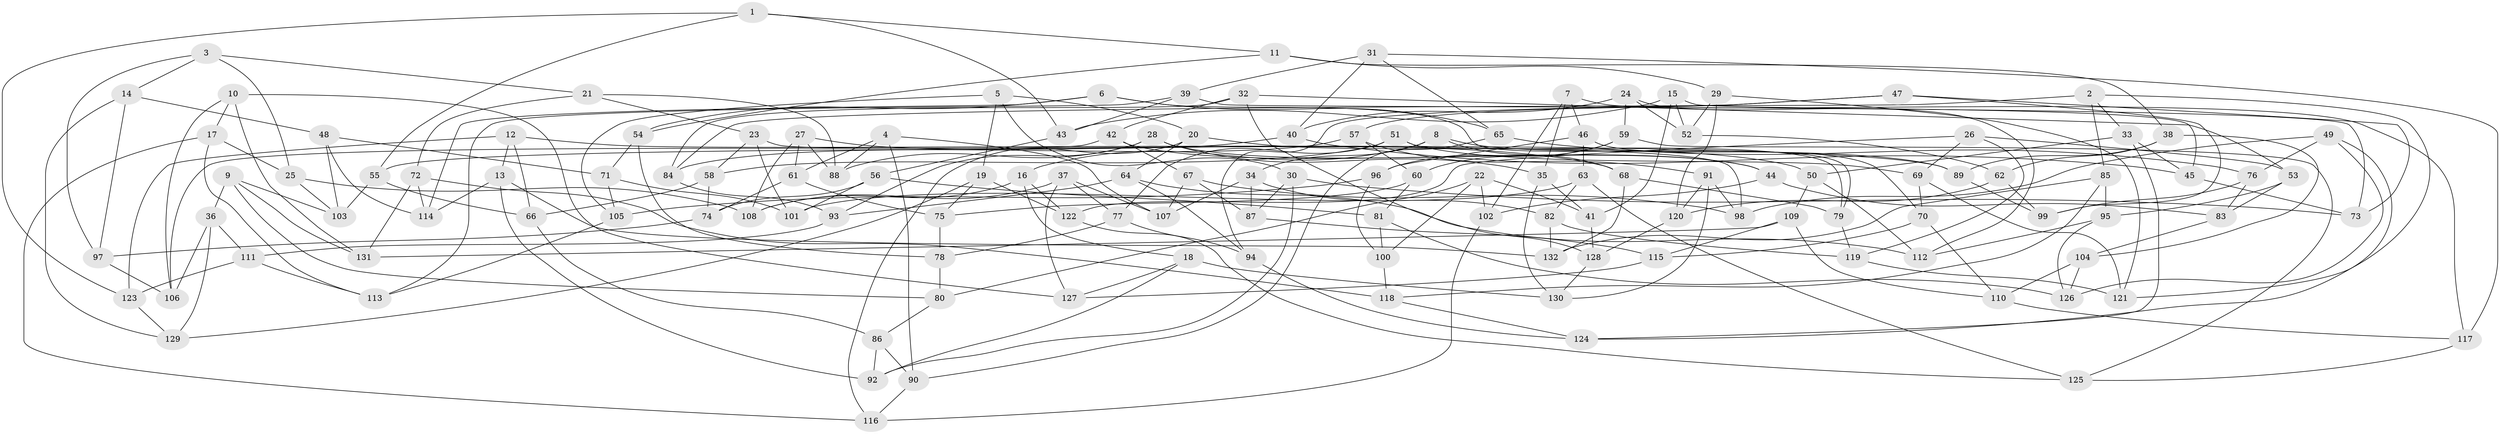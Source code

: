 // coarse degree distribution, {6: 0.5714285714285714, 4: 0.42857142857142855}
// Generated by graph-tools (version 1.1) at 2025/24/03/03/25 07:24:30]
// undirected, 132 vertices, 264 edges
graph export_dot {
graph [start="1"]
  node [color=gray90,style=filled];
  1;
  2;
  3;
  4;
  5;
  6;
  7;
  8;
  9;
  10;
  11;
  12;
  13;
  14;
  15;
  16;
  17;
  18;
  19;
  20;
  21;
  22;
  23;
  24;
  25;
  26;
  27;
  28;
  29;
  30;
  31;
  32;
  33;
  34;
  35;
  36;
  37;
  38;
  39;
  40;
  41;
  42;
  43;
  44;
  45;
  46;
  47;
  48;
  49;
  50;
  51;
  52;
  53;
  54;
  55;
  56;
  57;
  58;
  59;
  60;
  61;
  62;
  63;
  64;
  65;
  66;
  67;
  68;
  69;
  70;
  71;
  72;
  73;
  74;
  75;
  76;
  77;
  78;
  79;
  80;
  81;
  82;
  83;
  84;
  85;
  86;
  87;
  88;
  89;
  90;
  91;
  92;
  93;
  94;
  95;
  96;
  97;
  98;
  99;
  100;
  101;
  102;
  103;
  104;
  105;
  106;
  107;
  108;
  109;
  110;
  111;
  112;
  113;
  114;
  115;
  116;
  117;
  118;
  119;
  120;
  121;
  122;
  123;
  124;
  125;
  126;
  127;
  128;
  129;
  130;
  131;
  132;
  1 -- 123;
  1 -- 55;
  1 -- 43;
  1 -- 11;
  2 -- 84;
  2 -- 33;
  2 -- 121;
  2 -- 85;
  3 -- 25;
  3 -- 21;
  3 -- 97;
  3 -- 14;
  4 -- 88;
  4 -- 107;
  4 -- 90;
  4 -- 61;
  5 -- 19;
  5 -- 105;
  5 -- 20;
  5 -- 30;
  6 -- 79;
  6 -- 114;
  6 -- 54;
  6 -- 65;
  7 -- 46;
  7 -- 35;
  7 -- 117;
  7 -- 102;
  8 -- 89;
  8 -- 34;
  8 -- 16;
  8 -- 68;
  9 -- 36;
  9 -- 80;
  9 -- 103;
  9 -- 131;
  10 -- 127;
  10 -- 106;
  10 -- 131;
  10 -- 17;
  11 -- 38;
  11 -- 29;
  11 -- 54;
  12 -- 89;
  12 -- 66;
  12 -- 123;
  12 -- 13;
  13 -- 114;
  13 -- 132;
  13 -- 92;
  14 -- 48;
  14 -- 97;
  14 -- 129;
  15 -- 52;
  15 -- 45;
  15 -- 41;
  15 -- 43;
  16 -- 18;
  16 -- 122;
  16 -- 108;
  17 -- 25;
  17 -- 113;
  17 -- 116;
  18 -- 92;
  18 -- 130;
  18 -- 127;
  19 -- 75;
  19 -- 129;
  19 -- 122;
  20 -- 50;
  20 -- 116;
  20 -- 64;
  21 -- 72;
  21 -- 23;
  21 -- 88;
  22 -- 80;
  22 -- 41;
  22 -- 102;
  22 -- 100;
  23 -- 98;
  23 -- 58;
  23 -- 101;
  24 -- 112;
  24 -- 40;
  24 -- 52;
  24 -- 59;
  25 -- 108;
  25 -- 103;
  26 -- 122;
  26 -- 53;
  26 -- 119;
  26 -- 69;
  27 -- 108;
  27 -- 61;
  27 -- 68;
  27 -- 88;
  28 -- 44;
  28 -- 93;
  28 -- 35;
  28 -- 88;
  29 -- 121;
  29 -- 120;
  29 -- 52;
  30 -- 73;
  30 -- 87;
  30 -- 92;
  31 -- 65;
  31 -- 39;
  31 -- 40;
  31 -- 117;
  32 -- 84;
  32 -- 42;
  32 -- 128;
  32 -- 53;
  33 -- 45;
  33 -- 50;
  33 -- 124;
  34 -- 107;
  34 -- 82;
  34 -- 87;
  35 -- 130;
  35 -- 41;
  36 -- 129;
  36 -- 111;
  36 -- 106;
  37 -- 108;
  37 -- 77;
  37 -- 127;
  37 -- 107;
  38 -- 89;
  38 -- 62;
  38 -- 104;
  39 -- 113;
  39 -- 73;
  39 -- 43;
  40 -- 45;
  40 -- 55;
  41 -- 128;
  42 -- 44;
  42 -- 106;
  42 -- 67;
  43 -- 56;
  44 -- 102;
  44 -- 83;
  45 -- 73;
  46 -- 70;
  46 -- 96;
  46 -- 63;
  47 -- 73;
  47 -- 57;
  47 -- 94;
  47 -- 99;
  48 -- 114;
  48 -- 103;
  48 -- 71;
  49 -- 126;
  49 -- 76;
  49 -- 124;
  49 -- 98;
  50 -- 112;
  50 -- 109;
  51 -- 69;
  51 -- 77;
  51 -- 58;
  51 -- 79;
  52 -- 62;
  53 -- 95;
  53 -- 83;
  54 -- 71;
  54 -- 78;
  55 -- 66;
  55 -- 103;
  56 -- 101;
  56 -- 74;
  56 -- 81;
  57 -- 60;
  57 -- 84;
  57 -- 91;
  58 -- 74;
  58 -- 66;
  59 -- 60;
  59 -- 125;
  59 -- 96;
  60 -- 75;
  60 -- 81;
  61 -- 75;
  61 -- 74;
  62 -- 120;
  62 -- 99;
  63 -- 82;
  63 -- 125;
  63 -- 101;
  64 -- 112;
  64 -- 93;
  64 -- 94;
  65 -- 90;
  65 -- 76;
  66 -- 86;
  67 -- 98;
  67 -- 107;
  67 -- 87;
  68 -- 132;
  68 -- 79;
  69 -- 70;
  69 -- 121;
  70 -- 115;
  70 -- 110;
  71 -- 101;
  71 -- 105;
  72 -- 118;
  72 -- 131;
  72 -- 114;
  74 -- 97;
  75 -- 78;
  76 -- 99;
  76 -- 83;
  77 -- 78;
  77 -- 94;
  78 -- 80;
  79 -- 119;
  80 -- 86;
  81 -- 100;
  81 -- 126;
  82 -- 119;
  82 -- 132;
  83 -- 104;
  84 -- 93;
  85 -- 118;
  85 -- 132;
  85 -- 95;
  86 -- 90;
  86 -- 92;
  87 -- 115;
  89 -- 99;
  90 -- 116;
  91 -- 120;
  91 -- 98;
  91 -- 130;
  93 -- 111;
  94 -- 124;
  95 -- 112;
  95 -- 126;
  96 -- 105;
  96 -- 100;
  97 -- 106;
  100 -- 118;
  102 -- 116;
  104 -- 110;
  104 -- 126;
  105 -- 113;
  109 -- 131;
  109 -- 110;
  109 -- 115;
  110 -- 117;
  111 -- 123;
  111 -- 113;
  115 -- 127;
  117 -- 125;
  118 -- 124;
  119 -- 121;
  120 -- 128;
  122 -- 125;
  123 -- 129;
  128 -- 130;
}
